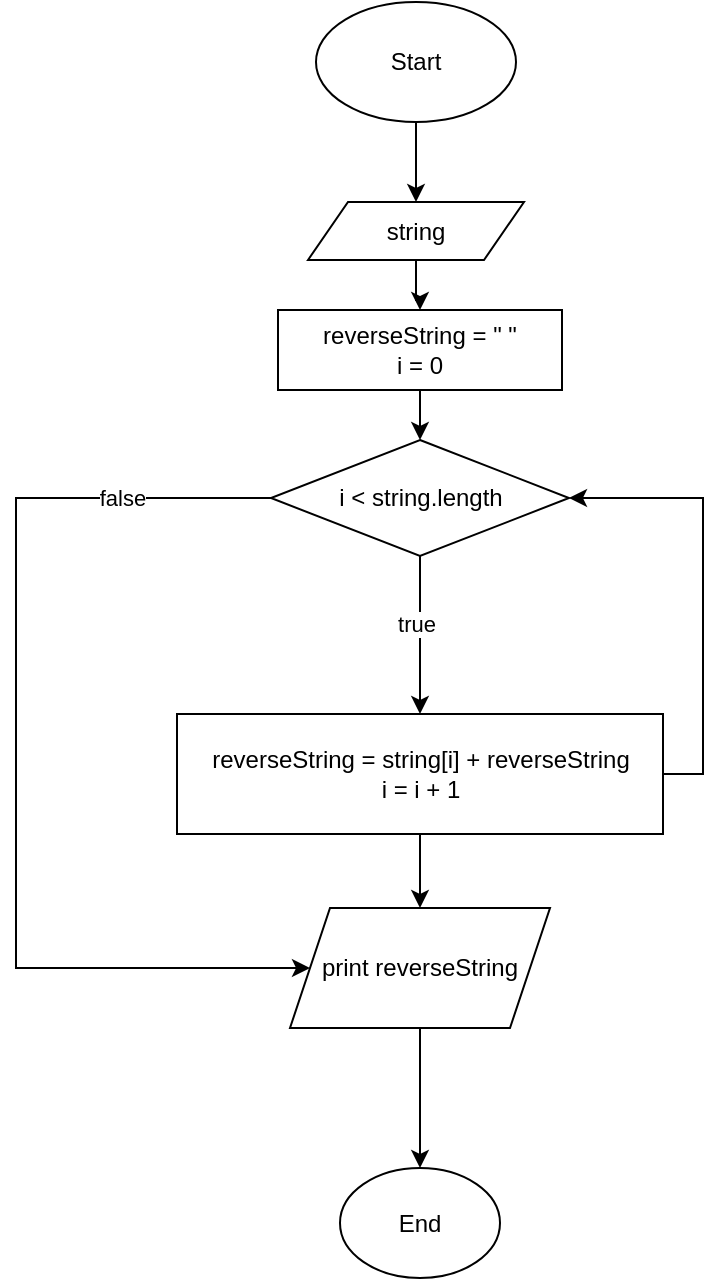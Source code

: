 <mxfile version="25.0.1">
  <diagram name="Page-1" id="J6qU1CufO3tT0paZhnID">
    <mxGraphModel dx="2033" dy="755" grid="0" gridSize="10" guides="1" tooltips="1" connect="1" arrows="1" fold="1" page="0" pageScale="1" pageWidth="827" pageHeight="1169" math="0" shadow="0">
      <root>
        <mxCell id="0" />
        <mxCell id="1" parent="0" />
        <mxCell id="n1ISIKl0yZO8UXlDY4mg-5" value="" style="edgeStyle=orthogonalEdgeStyle;rounded=0;orthogonalLoop=1;jettySize=auto;html=1;" parent="1" source="n1ISIKl0yZO8UXlDY4mg-1" edge="1">
          <mxGeometry relative="1" as="geometry">
            <mxPoint x="8" y="165" as="targetPoint" />
          </mxGeometry>
        </mxCell>
        <mxCell id="n1ISIKl0yZO8UXlDY4mg-1" value="Start" style="ellipse;whiteSpace=wrap;html=1;" parent="1" vertex="1">
          <mxGeometry x="-42" y="65" width="100" height="60" as="geometry" />
        </mxCell>
        <mxCell id="n1ISIKl0yZO8UXlDY4mg-173" value="" style="edgeStyle=orthogonalEdgeStyle;rounded=0;orthogonalLoop=1;jettySize=auto;html=1;" parent="1" source="n1ISIKl0yZO8UXlDY4mg-123" target="n1ISIKl0yZO8UXlDY4mg-172" edge="1">
          <mxGeometry relative="1" as="geometry" />
        </mxCell>
        <mxCell id="n1ISIKl0yZO8UXlDY4mg-181" style="edgeStyle=orthogonalEdgeStyle;rounded=0;orthogonalLoop=1;jettySize=auto;html=1;exitX=0;exitY=0.5;exitDx=0;exitDy=0;entryX=0;entryY=0.5;entryDx=0;entryDy=0;" parent="1" source="n1ISIKl0yZO8UXlDY4mg-172" target="n1ISIKl0yZO8UXlDY4mg-177" edge="1">
          <mxGeometry relative="1" as="geometry">
            <Array as="points">
              <mxPoint x="-192" y="313" />
              <mxPoint x="-192" y="548" />
            </Array>
          </mxGeometry>
        </mxCell>
        <mxCell id="n1ISIKl0yZO8UXlDY4mg-182" value="false" style="edgeLabel;html=1;align=center;verticalAlign=middle;resizable=0;points=[];" parent="n1ISIKl0yZO8UXlDY4mg-181" vertex="1" connectable="0">
          <mxGeometry x="-0.704" relative="1" as="geometry">
            <mxPoint x="1" as="offset" />
          </mxGeometry>
        </mxCell>
        <mxCell id="n1ISIKl0yZO8UXlDY4mg-123" value="reverseString = &quot; &quot;&lt;br&gt;i = 0" style="rounded=0;whiteSpace=wrap;html=1;" parent="1" vertex="1">
          <mxGeometry x="-61" y="219" width="142" height="40" as="geometry" />
        </mxCell>
        <mxCell id="n1ISIKl0yZO8UXlDY4mg-175" value="" style="edgeStyle=orthogonalEdgeStyle;rounded=0;orthogonalLoop=1;jettySize=auto;html=1;" parent="1" source="n1ISIKl0yZO8UXlDY4mg-172" target="n1ISIKl0yZO8UXlDY4mg-174" edge="1">
          <mxGeometry relative="1" as="geometry" />
        </mxCell>
        <mxCell id="n1ISIKl0yZO8UXlDY4mg-176" value="true" style="edgeLabel;html=1;align=center;verticalAlign=middle;resizable=0;points=[];" parent="n1ISIKl0yZO8UXlDY4mg-175" vertex="1" connectable="0">
          <mxGeometry x="-0.139" y="-2" relative="1" as="geometry">
            <mxPoint as="offset" />
          </mxGeometry>
        </mxCell>
        <mxCell id="n1ISIKl0yZO8UXlDY4mg-172" value="i &amp;lt; string.length" style="rhombus;whiteSpace=wrap;html=1;rounded=0;" parent="1" vertex="1">
          <mxGeometry x="-64.5" y="284" width="149" height="58" as="geometry" />
        </mxCell>
        <mxCell id="n1ISIKl0yZO8UXlDY4mg-178" value="" style="edgeStyle=orthogonalEdgeStyle;rounded=0;orthogonalLoop=1;jettySize=auto;html=1;" parent="1" target="n1ISIKl0yZO8UXlDY4mg-177" edge="1">
          <mxGeometry relative="1" as="geometry">
            <mxPoint x="-82" y="479" as="sourcePoint" />
          </mxGeometry>
        </mxCell>
        <mxCell id="n1ISIKl0yZO8UXlDY4mg-185" style="edgeStyle=orthogonalEdgeStyle;rounded=0;orthogonalLoop=1;jettySize=auto;html=1;exitX=1;exitY=0.5;exitDx=0;exitDy=0;entryX=1;entryY=0.5;entryDx=0;entryDy=0;" parent="1" source="n1ISIKl0yZO8UXlDY4mg-174" target="n1ISIKl0yZO8UXlDY4mg-172" edge="1">
          <mxGeometry relative="1" as="geometry" />
        </mxCell>
        <mxCell id="n1ISIKl0yZO8UXlDY4mg-174" value="reverseString = string[i] + reverseString&lt;br&gt;i = i + 1" style="whiteSpace=wrap;html=1;rounded=0;" parent="1" vertex="1">
          <mxGeometry x="-111.5" y="421" width="243" height="60" as="geometry" />
        </mxCell>
        <mxCell id="n1ISIKl0yZO8UXlDY4mg-180" value="" style="edgeStyle=orthogonalEdgeStyle;rounded=0;orthogonalLoop=1;jettySize=auto;html=1;" parent="1" source="n1ISIKl0yZO8UXlDY4mg-177" target="n1ISIKl0yZO8UXlDY4mg-179" edge="1">
          <mxGeometry relative="1" as="geometry" />
        </mxCell>
        <mxCell id="n1ISIKl0yZO8UXlDY4mg-177" value="print reverseString" style="shape=parallelogram;perimeter=parallelogramPerimeter;whiteSpace=wrap;html=1;fixedSize=1;rounded=0;" parent="1" vertex="1">
          <mxGeometry x="-55" y="518" width="130" height="60" as="geometry" />
        </mxCell>
        <mxCell id="n1ISIKl0yZO8UXlDY4mg-179" value="End" style="ellipse;whiteSpace=wrap;html=1;rounded=0;" parent="1" vertex="1">
          <mxGeometry x="-30" y="648" width="80" height="55" as="geometry" />
        </mxCell>
        <mxCell id="aqYvOVMG5KPtdBWG2xT2-3" style="edgeStyle=orthogonalEdgeStyle;rounded=0;orthogonalLoop=1;jettySize=auto;html=1;exitX=0.5;exitY=1;exitDx=0;exitDy=0;" edge="1" parent="1" source="aqYvOVMG5KPtdBWG2xT2-1" target="n1ISIKl0yZO8UXlDY4mg-123">
          <mxGeometry relative="1" as="geometry" />
        </mxCell>
        <mxCell id="aqYvOVMG5KPtdBWG2xT2-1" value="string" style="shape=parallelogram;perimeter=parallelogramPerimeter;whiteSpace=wrap;html=1;fixedSize=1;" vertex="1" parent="1">
          <mxGeometry x="-46" y="165" width="108" height="29" as="geometry" />
        </mxCell>
      </root>
    </mxGraphModel>
  </diagram>
</mxfile>
